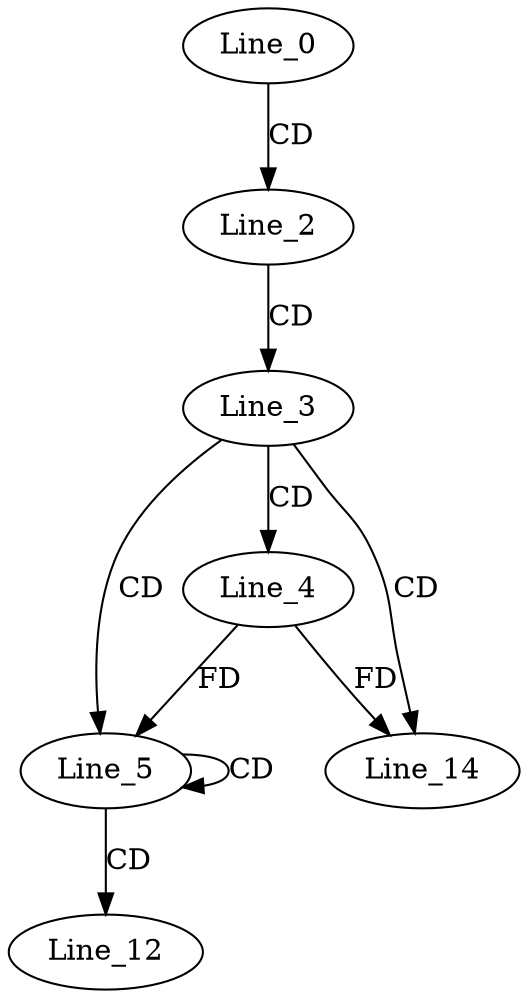 digraph G {
  Line_0;
  Line_2;
  Line_3;
  Line_4;
  Line_5;
  Line_5;
  Line_12;
  Line_14;
  Line_0 -> Line_2 [ label="CD" ];
  Line_2 -> Line_3 [ label="CD" ];
  Line_3 -> Line_4 [ label="CD" ];
  Line_3 -> Line_5 [ label="CD" ];
  Line_5 -> Line_5 [ label="CD" ];
  Line_4 -> Line_5 [ label="FD" ];
  Line_5 -> Line_12 [ label="CD" ];
  Line_3 -> Line_14 [ label="CD" ];
  Line_4 -> Line_14 [ label="FD" ];
}
